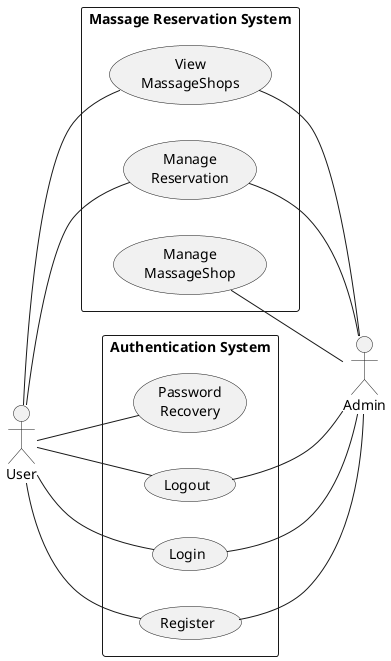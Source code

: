 @startuml Massage Reservation System Use Case Diagram
left to right direction
actor "User" as user

rectangle "Massage Reservation System" as MRS {    
    usecase "View\nMassageShops" as viewMassageShops
    usecase "Manage\nReservation" as manageReservation
    usecase "Manage\nMassageShop" as manageMassageShop
}

rectangle "Authentication System" as Auth {    
    usecase "Password\nRecovery" as passwdRecovery
    usecase "Logout" as logout
    usecase "Login" as login
    usecase "Register" as register
}

user -- register
user -- login
user -- logout
user -- passwdRecovery
user -- viewMassageShops
user -- manageReservation

actor "Admin" as admin
register -- admin
login -- admin
logout -- admin
manageMassageShop -- admin
viewMassageShops -- admin
manageReservation -- admin

@enduml